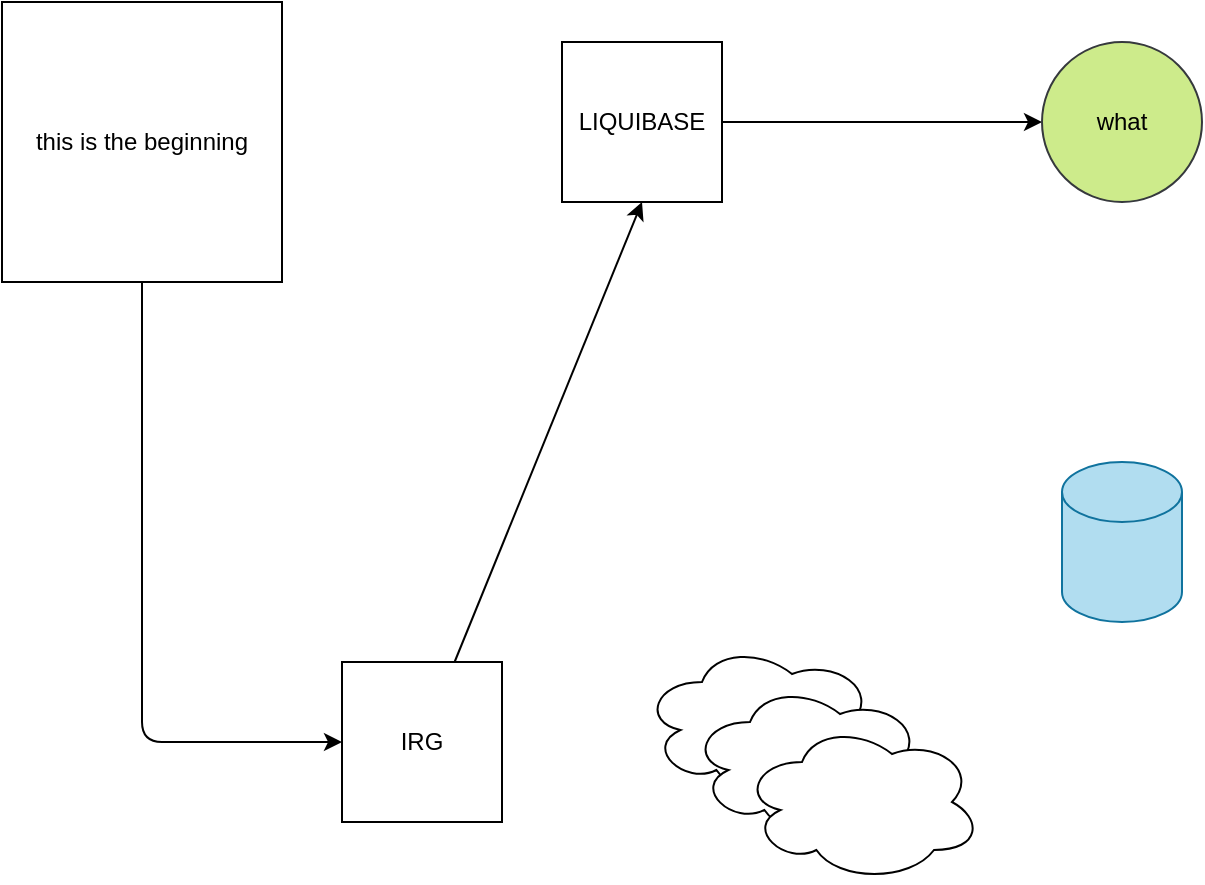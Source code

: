 <mxfile>
    <diagram id="E_OFm8V7dzFDM0YAZKmo" name="Page-1">
        <mxGraphModel dx="969" dy="917" grid="1" gridSize="10" guides="1" tooltips="1" connect="1" arrows="1" fold="1" page="1" pageScale="1" pageWidth="827" pageHeight="1169" math="0" shadow="0">
            <root>
                <mxCell id="0"/>
                <mxCell id="1" parent="0"/>
                <mxCell id="5" style="edgeStyle=none;html=1;entryX=0;entryY=0.5;entryDx=0;entryDy=0;" edge="1" parent="1" source="2" target="4">
                    <mxGeometry relative="1" as="geometry">
                        <Array as="points">
                            <mxPoint x="140" y="510"/>
                        </Array>
                    </mxGeometry>
                </mxCell>
                <mxCell id="2" value="this is the beginning" style="whiteSpace=wrap;html=1;aspect=fixed;" vertex="1" parent="1">
                    <mxGeometry x="70" y="140" width="140" height="140" as="geometry"/>
                </mxCell>
                <mxCell id="9" value="" style="edgeStyle=none;html=1;" edge="1" parent="1" source="3" target="8">
                    <mxGeometry relative="1" as="geometry"/>
                </mxCell>
                <mxCell id="3" value="LIQUIBASE" style="whiteSpace=wrap;html=1;aspect=fixed;" vertex="1" parent="1">
                    <mxGeometry x="350" y="160" width="80" height="80" as="geometry"/>
                </mxCell>
                <mxCell id="6" style="edgeStyle=none;html=1;entryX=0.5;entryY=1;entryDx=0;entryDy=0;" edge="1" parent="1" source="4" target="3">
                    <mxGeometry relative="1" as="geometry"/>
                </mxCell>
                <mxCell id="4" value="IRG" style="whiteSpace=wrap;html=1;aspect=fixed;" vertex="1" parent="1">
                    <mxGeometry x="240" y="470" width="80" height="80" as="geometry"/>
                </mxCell>
                <mxCell id="8" value="what" style="ellipse;whiteSpace=wrap;html=1;fillColor=#cdeb8b;strokeColor=#36393d;" vertex="1" parent="1">
                    <mxGeometry x="590" y="160" width="80" height="80" as="geometry"/>
                </mxCell>
                <mxCell id="10" value="" style="shape=cylinder3;whiteSpace=wrap;html=1;boundedLbl=1;backgroundOutline=1;size=15;fillColor=#b1ddf0;strokeColor=#10739e;" vertex="1" parent="1">
                    <mxGeometry x="600" y="370" width="60" height="80" as="geometry"/>
                </mxCell>
                <mxCell id="11" value="" style="ellipse;shape=cloud;whiteSpace=wrap;html=1;" vertex="1" parent="1">
                    <mxGeometry x="390" y="460" width="120" height="80" as="geometry"/>
                </mxCell>
                <mxCell id="12" value="" style="ellipse;shape=cloud;whiteSpace=wrap;html=1;" vertex="1" parent="1">
                    <mxGeometry x="414" y="480" width="120" height="80" as="geometry"/>
                </mxCell>
                <mxCell id="13" value="" style="ellipse;shape=cloud;whiteSpace=wrap;html=1;" vertex="1" parent="1">
                    <mxGeometry x="440" y="500" width="120" height="80" as="geometry"/>
                </mxCell>
            </root>
        </mxGraphModel>
    </diagram>
</mxfile>